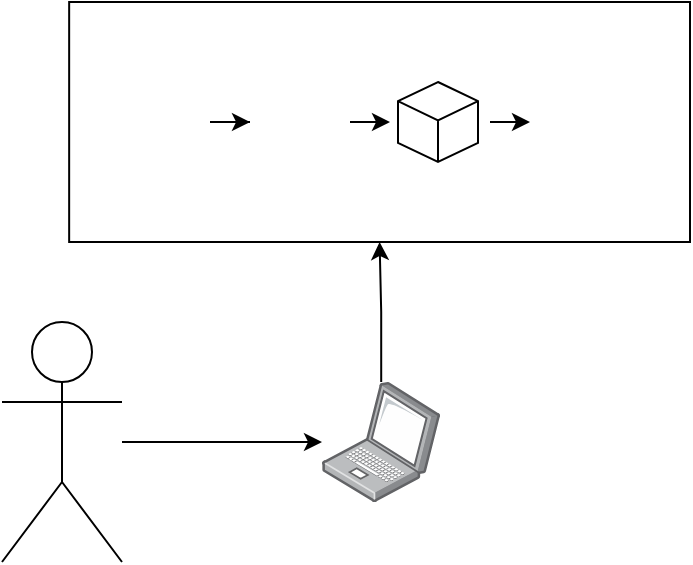 <mxfile version="22.1.4" type="device" pages="2">
  <diagram name="Automation" id="hCSq55dvzPfb6FtbQ6Tl">
    <mxGraphModel dx="1390" dy="754" grid="1" gridSize="10" guides="1" tooltips="1" connect="1" arrows="1" fold="1" page="0" pageScale="1" pageWidth="850" pageHeight="1100" math="0" shadow="0">
      <root>
        <mxCell id="0" />
        <mxCell id="1" parent="0" />
        <mxCell id="hCtu-Aj-tKIoV1OQktgx-5" value="" style="rounded=0;whiteSpace=wrap;html=1;fillColor=none;" parent="1" vertex="1">
          <mxGeometry x="233.58" width="310.42" height="120" as="geometry" />
        </mxCell>
        <mxCell id="hCtu-Aj-tKIoV1OQktgx-4" style="edgeStyle=orthogonalEdgeStyle;rounded=0;orthogonalLoop=1;jettySize=auto;html=1;" parent="1" source="hCtu-Aj-tKIoV1OQktgx-2" target="hCtu-Aj-tKIoV1OQktgx-3" edge="1">
          <mxGeometry relative="1" as="geometry" />
        </mxCell>
        <mxCell id="hCtu-Aj-tKIoV1OQktgx-2" value="" style="shape=umlActor;verticalLabelPosition=bottom;verticalAlign=top;html=1;outlineConnect=0;" parent="1" vertex="1">
          <mxGeometry x="200" y="160" width="60" height="120" as="geometry" />
        </mxCell>
        <mxCell id="hCtu-Aj-tKIoV1OQktgx-6" style="edgeStyle=orthogonalEdgeStyle;rounded=0;orthogonalLoop=1;jettySize=auto;html=1;" parent="1" source="hCtu-Aj-tKIoV1OQktgx-3" target="hCtu-Aj-tKIoV1OQktgx-5" edge="1">
          <mxGeometry relative="1" as="geometry" />
        </mxCell>
        <mxCell id="hCtu-Aj-tKIoV1OQktgx-3" value="" style="image;points=[];aspect=fixed;html=1;align=center;shadow=0;dashed=0;image=img/lib/allied_telesis/computer_and_terminals/Laptop.svg;" parent="1" vertex="1">
          <mxGeometry x="360" y="190" width="59.15" height="60" as="geometry" />
        </mxCell>
        <mxCell id="hCtu-Aj-tKIoV1OQktgx-13" value="" style="edgeStyle=orthogonalEdgeStyle;rounded=0;orthogonalLoop=1;jettySize=auto;html=1;" parent="1" source="hCtu-Aj-tKIoV1OQktgx-7" target="hCtu-Aj-tKIoV1OQktgx-12" edge="1">
          <mxGeometry relative="1" as="geometry" />
        </mxCell>
        <mxCell id="hCtu-Aj-tKIoV1OQktgx-7" value="" style="shape=image;html=1;verticalAlign=top;verticalLabelPosition=bottom;labelBackgroundColor=#ffffff;imageAspect=0;aspect=fixed;image=https://cdn2.iconfinder.com/data/icons/boxicons-regular-vol-3/24/bx-test-tube-128.png" parent="1" vertex="1">
          <mxGeometry x="254" y="35" width="50" height="50" as="geometry" />
        </mxCell>
        <mxCell id="hCtu-Aj-tKIoV1OQktgx-19" style="edgeStyle=orthogonalEdgeStyle;rounded=0;orthogonalLoop=1;jettySize=auto;html=1;exitX=1;exitY=0.5;exitDx=0;exitDy=0;entryX=0;entryY=0.5;entryDx=0;entryDy=0;" parent="1" source="hCtu-Aj-tKIoV1OQktgx-12" target="hCtu-Aj-tKIoV1OQktgx-17" edge="1">
          <mxGeometry relative="1" as="geometry" />
        </mxCell>
        <mxCell id="hCtu-Aj-tKIoV1OQktgx-12" value="" style="shape=image;verticalLabelPosition=bottom;labelBackgroundColor=default;verticalAlign=top;aspect=fixed;imageAspect=0;image=https://cdn-icons-png.flaticon.com/512/6345/6345765.png;" parent="1" vertex="1">
          <mxGeometry x="324" y="35" width="50" height="50" as="geometry" />
        </mxCell>
        <mxCell id="hCtu-Aj-tKIoV1OQktgx-18" value="" style="group" parent="1" vertex="1" connectable="0">
          <mxGeometry x="393.0" y="35" width="50" height="50" as="geometry" />
        </mxCell>
        <mxCell id="hCtu-Aj-tKIoV1OQktgx-16" value="" style="html=1;whiteSpace=wrap;shape=isoCube2;backgroundOutline=1;isoAngle=15;" parent="hCtu-Aj-tKIoV1OQktgx-18" vertex="1">
          <mxGeometry x="5.0" y="5" width="40" height="40" as="geometry" />
        </mxCell>
        <mxCell id="hCtu-Aj-tKIoV1OQktgx-17" value="" style="whiteSpace=wrap;html=1;aspect=fixed;fillColor=none;strokeColor=none;" parent="hCtu-Aj-tKIoV1OQktgx-18" vertex="1">
          <mxGeometry x="1" width="50" height="50" as="geometry" />
        </mxCell>
        <mxCell id="hCtu-Aj-tKIoV1OQktgx-21" value="" style="shape=image;verticalLabelPosition=bottom;labelBackgroundColor=default;verticalAlign=top;aspect=fixed;imageAspect=0;image=https://www.iconpacks.net/icons/2/free-rocket-icon-3430-thumb.png;" parent="1" vertex="1">
          <mxGeometry x="464" y="35" width="50" height="50" as="geometry" />
        </mxCell>
        <mxCell id="hCtu-Aj-tKIoV1OQktgx-24" style="edgeStyle=orthogonalEdgeStyle;rounded=0;orthogonalLoop=1;jettySize=auto;html=1;exitX=1;exitY=0.5;exitDx=0;exitDy=0;entryX=0;entryY=0.5;entryDx=0;entryDy=0;" parent="1" source="hCtu-Aj-tKIoV1OQktgx-17" target="hCtu-Aj-tKIoV1OQktgx-21" edge="1">
          <mxGeometry relative="1" as="geometry" />
        </mxCell>
      </root>
    </mxGraphModel>
  </diagram>
  <diagram id="g_fzPoHf43NvmDnTgaWh" name="Knowledge">
    <mxGraphModel dx="1390" dy="754" grid="1" gridSize="10" guides="1" tooltips="1" connect="1" arrows="1" fold="1" page="0" pageScale="1" pageWidth="850" pageHeight="1100" math="0" shadow="0">
      <root>
        <mxCell id="0" />
        <mxCell id="1" parent="0" />
        <mxCell id="Rweued1RUZWPkdMG99vE-19" style="edgeStyle=orthogonalEdgeStyle;orthogonalLoop=1;jettySize=auto;html=1;exitX=0;exitY=0.5;exitDx=0;exitDy=0;entryX=1;entryY=0.5;entryDx=0;entryDy=0;curved=1;" parent="1" source="Rweued1RUZWPkdMG99vE-16" target="Rweued1RUZWPkdMG99vE-18" edge="1">
          <mxGeometry relative="1" as="geometry" />
        </mxCell>
        <mxCell id="Rweued1RUZWPkdMG99vE-9" style="edgeStyle=orthogonalEdgeStyle;orthogonalLoop=1;jettySize=auto;html=1;exitX=0.5;exitY=1;exitDx=0;exitDy=0;entryX=0;entryY=0.5;entryDx=0;entryDy=0;curved=1;" parent="1" source="Rweued1RUZWPkdMG99vE-6" target="Rweued1RUZWPkdMG99vE-7" edge="1">
          <mxGeometry relative="1" as="geometry" />
        </mxCell>
        <mxCell id="Rweued1RUZWPkdMG99vE-6" value="Create" style="rounded=0;whiteSpace=wrap;html=1;" parent="1" vertex="1">
          <mxGeometry x="120" y="360" width="120" height="40" as="geometry" />
        </mxCell>
        <mxCell id="Rweued1RUZWPkdMG99vE-11" style="edgeStyle=orthogonalEdgeStyle;orthogonalLoop=1;jettySize=auto;html=1;exitX=1;exitY=0.5;exitDx=0;exitDy=0;curved=1;fillColor=#f8cecc;strokeColor=#b85450;" parent="1" source="Rweued1RUZWPkdMG99vE-7" target="Rweued1RUZWPkdMG99vE-10" edge="1">
          <mxGeometry relative="1" as="geometry" />
        </mxCell>
        <mxCell id="Rweued1RUZWPkdMG99vE-7" value="Verify" style="rounded=0;whiteSpace=wrap;html=1;" parent="1" vertex="1">
          <mxGeometry x="320" y="480" width="120" height="40" as="geometry" />
        </mxCell>
        <mxCell id="Rweued1RUZWPkdMG99vE-13" style="edgeStyle=orthogonalEdgeStyle;orthogonalLoop=1;jettySize=auto;html=1;exitX=0.5;exitY=0;exitDx=0;exitDy=0;entryX=0;entryY=0.5;entryDx=0;entryDy=0;curved=1;fillColor=#f8cecc;strokeColor=#b85450;" parent="1" source="Rweued1RUZWPkdMG99vE-10" target="Rweued1RUZWPkdMG99vE-12" edge="1">
          <mxGeometry relative="1" as="geometry" />
        </mxCell>
        <mxCell id="Rweued1RUZWPkdMG99vE-10" value="Package" style="rounded=0;whiteSpace=wrap;html=1;" parent="1" vertex="1">
          <mxGeometry x="520" y="360" width="120" height="40" as="geometry" />
        </mxCell>
        <mxCell id="Rweued1RUZWPkdMG99vE-15" style="edgeStyle=orthogonalEdgeStyle;orthogonalLoop=1;jettySize=auto;html=1;exitX=1;exitY=0.5;exitDx=0;exitDy=0;entryX=0.5;entryY=0;entryDx=0;entryDy=0;curved=1;" parent="1" source="Rweued1RUZWPkdMG99vE-12" target="Rweued1RUZWPkdMG99vE-14" edge="1">
          <mxGeometry relative="1" as="geometry" />
        </mxCell>
        <mxCell id="Rweued1RUZWPkdMG99vE-12" value="Release" style="rounded=0;whiteSpace=wrap;html=1;" parent="1" vertex="1">
          <mxGeometry x="720" y="240" width="120" height="40" as="geometry" />
        </mxCell>
        <mxCell id="Rweued1RUZWPkdMG99vE-17" style="edgeStyle=orthogonalEdgeStyle;orthogonalLoop=1;jettySize=auto;html=1;exitX=0.5;exitY=1;exitDx=0;exitDy=0;entryX=1;entryY=0.5;entryDx=0;entryDy=0;curved=1;" parent="1" source="Rweued1RUZWPkdMG99vE-14" target="Rweued1RUZWPkdMG99vE-16" edge="1">
          <mxGeometry relative="1" as="geometry" />
        </mxCell>
        <mxCell id="Rweued1RUZWPkdMG99vE-14" value="Configure" style="rounded=0;whiteSpace=wrap;html=1;" parent="1" vertex="1">
          <mxGeometry x="920" y="360" width="120" height="40" as="geometry" />
        </mxCell>
        <mxCell id="Rweued1RUZWPkdMG99vE-16" value="Monitor" style="rounded=0;whiteSpace=wrap;html=1;" parent="1" vertex="1">
          <mxGeometry x="720" y="480" width="120" height="40" as="geometry" />
        </mxCell>
        <mxCell id="Rweued1RUZWPkdMG99vE-20" style="edgeStyle=orthogonalEdgeStyle;orthogonalLoop=1;jettySize=auto;html=1;exitX=0;exitY=0.5;exitDx=0;exitDy=0;entryX=0.5;entryY=0;entryDx=0;entryDy=0;curved=1;" parent="1" source="Rweued1RUZWPkdMG99vE-18" target="Rweued1RUZWPkdMG99vE-6" edge="1">
          <mxGeometry relative="1" as="geometry" />
        </mxCell>
        <mxCell id="Rweued1RUZWPkdMG99vE-18" value="Plan" style="rounded=0;whiteSpace=wrap;html=1;" parent="1" vertex="1">
          <mxGeometry x="320" y="240" width="120" height="40" as="geometry" />
        </mxCell>
        <mxCell id="Rweued1RUZWPkdMG99vE-21" value="Dev" style="text;html=1;align=center;verticalAlign=middle;resizable=0;points=[];autosize=1;strokeColor=none;fillColor=none;fontSize=18;" parent="1" vertex="1">
          <mxGeometry x="350" y="360" width="60" height="40" as="geometry" />
        </mxCell>
        <mxCell id="Rweued1RUZWPkdMG99vE-22" value="Ops" style="text;html=1;align=center;verticalAlign=middle;resizable=0;points=[];autosize=1;strokeColor=none;fillColor=none;fontSize=18;" parent="1" vertex="1">
          <mxGeometry x="750" y="360" width="60" height="40" as="geometry" />
        </mxCell>
      </root>
    </mxGraphModel>
  </diagram>
</mxfile>
